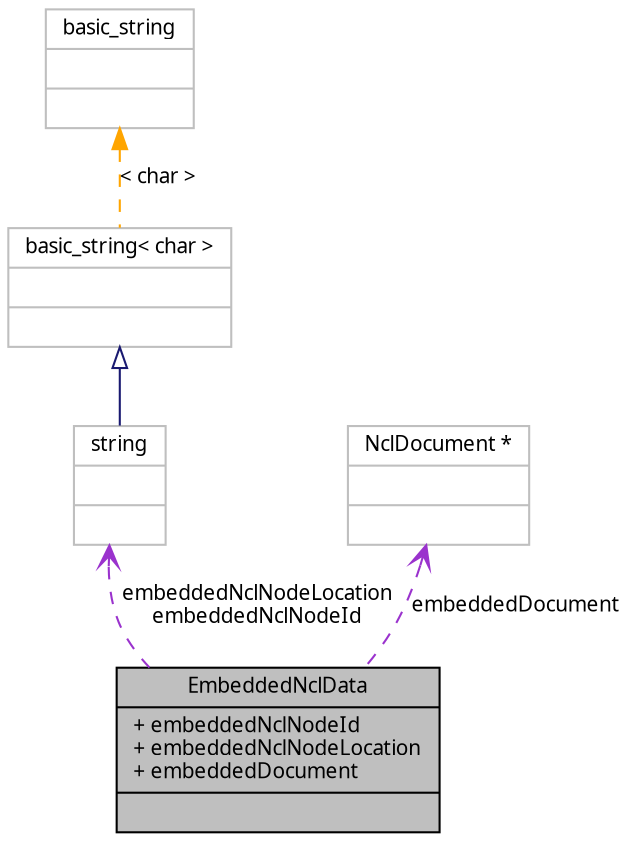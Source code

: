 digraph G
{
  edge [fontname="FreeSans.ttf",fontsize=10,labelfontname="FreeSans.ttf",labelfontsize=10];
  node [fontname="FreeSans.ttf",fontsize=10,shape=record];
  Node1 [label="{EmbeddedNclData\n|+ embeddedNclNodeId\l+ embeddedNclNodeLocation\l+ embeddedDocument\l|}",height=0.2,width=0.4,color="black", fillcolor="grey75", style="filled" fontcolor="black"];
  Node2 -> Node1 [dir=back,color="darkorchid3",fontsize=10,style="dashed",label="embeddedNclNodeLocation\nembeddedNclNodeId",arrowtail="open",fontname="FreeSans.ttf"];
  Node2 [label="{string\n||}",height=0.2,width=0.4,color="grey75", fillcolor="white", style="filled",tooltip="STL class."];
  Node3 -> Node2 [dir=back,color="midnightblue",fontsize=10,style="solid",arrowtail="empty",fontname="FreeSans.ttf"];
  Node3 [label="{basic_string\< char \>\n||}",height=0.2,width=0.4,color="grey75", fillcolor="white", style="filled"];
  Node4 -> Node3 [dir=back,color="orange",fontsize=10,style="dashed",label="\< char \>",fontname="FreeSans.ttf"];
  Node4 [label="{basic_string\n||}",height=0.2,width=0.4,color="grey75", fillcolor="white", style="filled",tooltip="STL class."];
  Node5 -> Node1 [dir=back,color="darkorchid3",fontsize=10,style="dashed",label="embeddedDocument",arrowtail="open",fontname="FreeSans.ttf"];
  Node5 [label="{NclDocument *\n||}",height=0.2,width=0.4,color="grey75", fillcolor="white", style="filled"];
}
